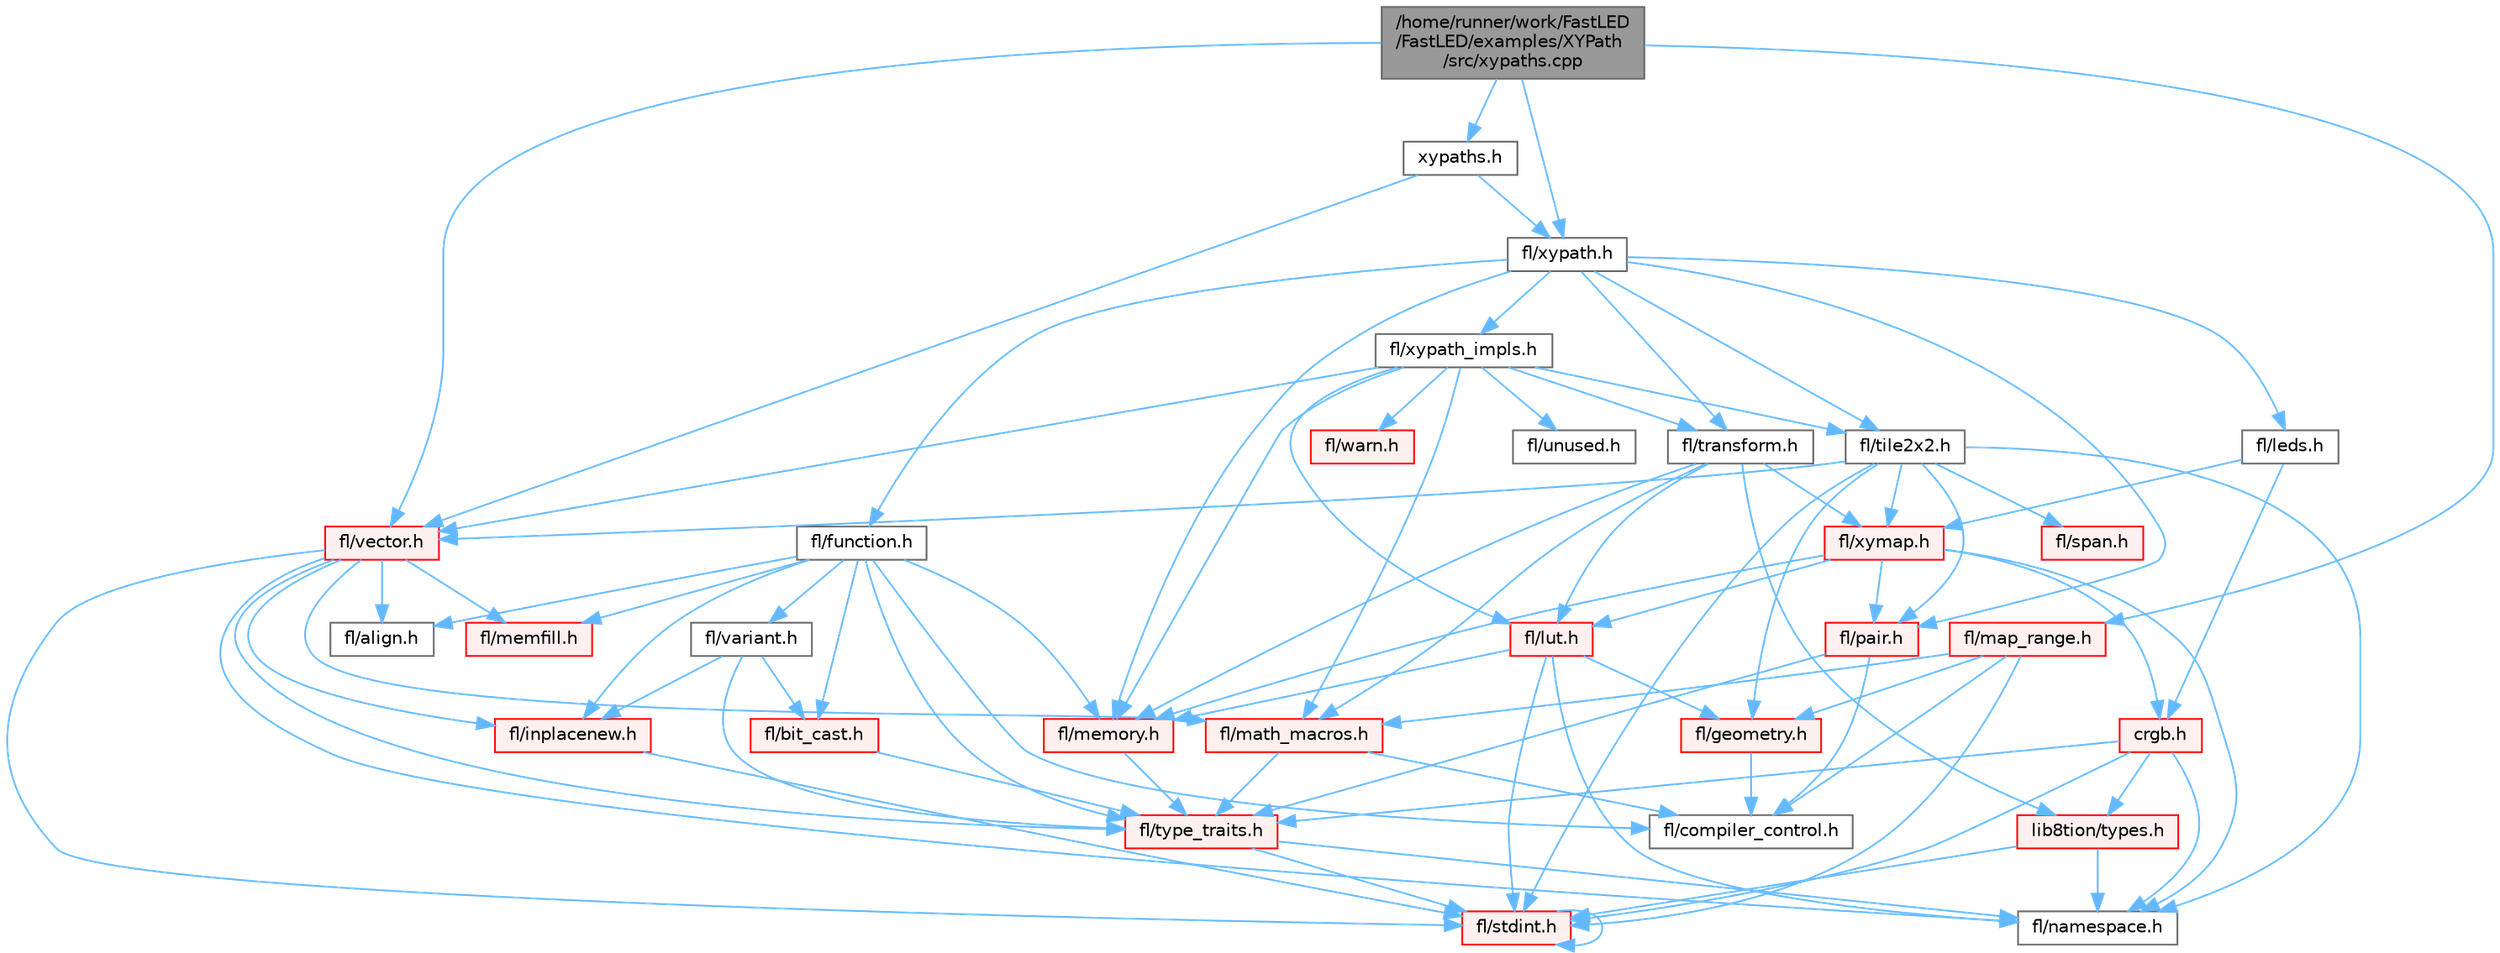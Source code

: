 digraph "/home/runner/work/FastLED/FastLED/examples/XYPath/src/xypaths.cpp"
{
 // INTERACTIVE_SVG=YES
 // LATEX_PDF_SIZE
  bgcolor="transparent";
  edge [fontname=Helvetica,fontsize=10,labelfontname=Helvetica,labelfontsize=10];
  node [fontname=Helvetica,fontsize=10,shape=box,height=0.2,width=0.4];
  Node1 [id="Node000001",label="/home/runner/work/FastLED\l/FastLED/examples/XYPath\l/src/xypaths.cpp",height=0.2,width=0.4,color="gray40", fillcolor="grey60", style="filled", fontcolor="black",tooltip=" "];
  Node1 -> Node2 [id="edge1_Node000001_Node000002",color="steelblue1",style="solid",tooltip=" "];
  Node2 [id="Node000002",label="fl/xypath.h",height=0.2,width=0.4,color="grey40", fillcolor="white", style="filled",URL="$d5/df2/xypath_8h.html",tooltip=" "];
  Node2 -> Node3 [id="edge2_Node000002_Node000003",color="steelblue1",style="solid",tooltip=" "];
  Node3 [id="Node000003",label="fl/function.h",height=0.2,width=0.4,color="grey40", fillcolor="white", style="filled",URL="$dd/d67/function_8h.html",tooltip=" "];
  Node3 -> Node4 [id="edge3_Node000003_Node000004",color="steelblue1",style="solid",tooltip=" "];
  Node4 [id="Node000004",label="fl/memory.h",height=0.2,width=0.4,color="red", fillcolor="#FFF0F0", style="filled",URL="$dc/d18/memory_8h.html",tooltip=" "];
  Node4 -> Node9 [id="edge4_Node000004_Node000009",color="steelblue1",style="solid",tooltip=" "];
  Node9 [id="Node000009",label="fl/type_traits.h",height=0.2,width=0.4,color="red", fillcolor="#FFF0F0", style="filled",URL="$df/d63/type__traits_8h.html",tooltip=" "];
  Node9 -> Node13 [id="edge5_Node000009_Node000013",color="steelblue1",style="solid",tooltip=" "];
  Node13 [id="Node000013",label="fl/stdint.h",height=0.2,width=0.4,color="red", fillcolor="#FFF0F0", style="filled",URL="$df/dd8/stdint_8h.html",tooltip=" "];
  Node13 -> Node13 [id="edge6_Node000013_Node000013",color="steelblue1",style="solid",tooltip=" "];
  Node9 -> Node6 [id="edge7_Node000009_Node000006",color="steelblue1",style="solid",tooltip=" "];
  Node6 [id="Node000006",label="fl/namespace.h",height=0.2,width=0.4,color="grey40", fillcolor="white", style="filled",URL="$df/d2a/namespace_8h.html",tooltip="Implements the FastLED namespace macros."];
  Node3 -> Node9 [id="edge8_Node000003_Node000009",color="steelblue1",style="solid",tooltip=" "];
  Node3 -> Node23 [id="edge9_Node000003_Node000023",color="steelblue1",style="solid",tooltip=" "];
  Node23 [id="Node000023",label="fl/compiler_control.h",height=0.2,width=0.4,color="grey40", fillcolor="white", style="filled",URL="$d4/d54/compiler__control_8h.html",tooltip=" "];
  Node3 -> Node26 [id="edge10_Node000003_Node000026",color="steelblue1",style="solid",tooltip=" "];
  Node26 [id="Node000026",label="fl/variant.h",height=0.2,width=0.4,color="grey40", fillcolor="white", style="filled",URL="$d6/d10/variant_8h.html",tooltip=" "];
  Node26 -> Node27 [id="edge11_Node000026_Node000027",color="steelblue1",style="solid",tooltip=" "];
  Node27 [id="Node000027",label="fl/inplacenew.h",height=0.2,width=0.4,color="red", fillcolor="#FFF0F0", style="filled",URL="$db/d36/inplacenew_8h.html",tooltip=" "];
  Node27 -> Node13 [id="edge12_Node000027_Node000013",color="steelblue1",style="solid",tooltip=" "];
  Node26 -> Node9 [id="edge13_Node000026_Node000009",color="steelblue1",style="solid",tooltip=" "];
  Node26 -> Node28 [id="edge14_Node000026_Node000028",color="steelblue1",style="solid",tooltip=" "];
  Node28 [id="Node000028",label="fl/bit_cast.h",height=0.2,width=0.4,color="red", fillcolor="#FFF0F0", style="filled",URL="$df/d72/bit__cast_8h.html",tooltip=" "];
  Node28 -> Node9 [id="edge15_Node000028_Node000009",color="steelblue1",style="solid",tooltip=" "];
  Node3 -> Node35 [id="edge16_Node000003_Node000035",color="steelblue1",style="solid",tooltip=" "];
  Node35 [id="Node000035",label="fl/memfill.h",height=0.2,width=0.4,color="red", fillcolor="#FFF0F0", style="filled",URL="$d0/dda/memfill_8h.html",tooltip=" "];
  Node3 -> Node27 [id="edge17_Node000003_Node000027",color="steelblue1",style="solid",tooltip=" "];
  Node3 -> Node28 [id="edge18_Node000003_Node000028",color="steelblue1",style="solid",tooltip=" "];
  Node3 -> Node41 [id="edge19_Node000003_Node000041",color="steelblue1",style="solid",tooltip=" "];
  Node41 [id="Node000041",label="fl/align.h",height=0.2,width=0.4,color="grey40", fillcolor="white", style="filled",URL="$d1/ddf/align_8h.html",tooltip=" "];
  Node2 -> Node53 [id="edge20_Node000002_Node000053",color="steelblue1",style="solid",tooltip=" "];
  Node53 [id="Node000053",label="fl/leds.h",height=0.2,width=0.4,color="grey40", fillcolor="white", style="filled",URL="$da/d78/leds_8h.html",tooltip=" "];
  Node53 -> Node54 [id="edge21_Node000053_Node000054",color="steelblue1",style="solid",tooltip=" "];
  Node54 [id="Node000054",label="crgb.h",height=0.2,width=0.4,color="red", fillcolor="#FFF0F0", style="filled",URL="$db/dd1/crgb_8h.html",tooltip="Defines the red, green, and blue (RGB) pixel struct."];
  Node54 -> Node13 [id="edge22_Node000054_Node000013",color="steelblue1",style="solid",tooltip=" "];
  Node54 -> Node6 [id="edge23_Node000054_Node000006",color="steelblue1",style="solid",tooltip=" "];
  Node54 -> Node58 [id="edge24_Node000054_Node000058",color="steelblue1",style="solid",tooltip=" "];
  Node58 [id="Node000058",label="lib8tion/types.h",height=0.2,width=0.4,color="red", fillcolor="#FFF0F0", style="filled",URL="$d9/ddf/lib8tion_2types_8h.html",tooltip="Defines fractional types used for lib8tion functions."];
  Node58 -> Node13 [id="edge25_Node000058_Node000013",color="steelblue1",style="solid",tooltip=" "];
  Node58 -> Node6 [id="edge26_Node000058_Node000006",color="steelblue1",style="solid",tooltip=" "];
  Node54 -> Node9 [id="edge27_Node000054_Node000009",color="steelblue1",style="solid",tooltip=" "];
  Node53 -> Node62 [id="edge28_Node000053_Node000062",color="steelblue1",style="solid",tooltip=" "];
  Node62 [id="Node000062",label="fl/xymap.h",height=0.2,width=0.4,color="red", fillcolor="#FFF0F0", style="filled",URL="$da/d61/xymap_8h.html",tooltip=" "];
  Node62 -> Node6 [id="edge29_Node000062_Node000006",color="steelblue1",style="solid",tooltip=" "];
  Node62 -> Node63 [id="edge30_Node000062_Node000063",color="steelblue1",style="solid",tooltip=" "];
  Node63 [id="Node000063",label="fl/pair.h",height=0.2,width=0.4,color="red", fillcolor="#FFF0F0", style="filled",URL="$d3/d41/pair_8h.html",tooltip=" "];
  Node63 -> Node23 [id="edge31_Node000063_Node000023",color="steelblue1",style="solid",tooltip=" "];
  Node63 -> Node9 [id="edge32_Node000063_Node000009",color="steelblue1",style="solid",tooltip=" "];
  Node62 -> Node54 [id="edge33_Node000062_Node000054",color="steelblue1",style="solid",tooltip=" "];
  Node62 -> Node64 [id="edge34_Node000062_Node000064",color="steelblue1",style="solid",tooltip=" "];
  Node64 [id="Node000064",label="fl/lut.h",height=0.2,width=0.4,color="red", fillcolor="#FFF0F0", style="filled",URL="$db/d54/lut_8h.html",tooltip=" "];
  Node64 -> Node4 [id="edge35_Node000064_Node000004",color="steelblue1",style="solid",tooltip=" "];
  Node64 -> Node13 [id="edge36_Node000064_Node000013",color="steelblue1",style="solid",tooltip=" "];
  Node64 -> Node16 [id="edge37_Node000064_Node000016",color="steelblue1",style="solid",tooltip=" "];
  Node16 [id="Node000016",label="fl/geometry.h",height=0.2,width=0.4,color="red", fillcolor="#FFF0F0", style="filled",URL="$d4/d67/geometry_8h.html",tooltip=" "];
  Node16 -> Node23 [id="edge38_Node000016_Node000023",color="steelblue1",style="solid",tooltip=" "];
  Node64 -> Node6 [id="edge39_Node000064_Node000006",color="steelblue1",style="solid",tooltip=" "];
  Node62 -> Node4 [id="edge40_Node000062_Node000004",color="steelblue1",style="solid",tooltip=" "];
  Node2 -> Node63 [id="edge41_Node000002_Node000063",color="steelblue1",style="solid",tooltip=" "];
  Node2 -> Node4 [id="edge42_Node000002_Node000004",color="steelblue1",style="solid",tooltip=" "];
  Node2 -> Node66 [id="edge43_Node000002_Node000066",color="steelblue1",style="solid",tooltip=" "];
  Node66 [id="Node000066",label="fl/tile2x2.h",height=0.2,width=0.4,color="grey40", fillcolor="white", style="filled",URL="$d2/db4/tile2x2_8h.html",tooltip=" "];
  Node66 -> Node13 [id="edge44_Node000066_Node000013",color="steelblue1",style="solid",tooltip=" "];
  Node66 -> Node16 [id="edge45_Node000066_Node000016",color="steelblue1",style="solid",tooltip=" "];
  Node66 -> Node6 [id="edge46_Node000066_Node000006",color="steelblue1",style="solid",tooltip=" "];
  Node66 -> Node63 [id="edge47_Node000066_Node000063",color="steelblue1",style="solid",tooltip=" "];
  Node66 -> Node42 [id="edge48_Node000066_Node000042",color="steelblue1",style="solid",tooltip=" "];
  Node42 [id="Node000042",label="fl/span.h",height=0.2,width=0.4,color="red", fillcolor="#FFF0F0", style="filled",URL="$d4/d7a/span_8h.html",tooltip=" "];
  Node66 -> Node62 [id="edge49_Node000066_Node000062",color="steelblue1",style="solid",tooltip=" "];
  Node66 -> Node29 [id="edge50_Node000066_Node000029",color="steelblue1",style="solid",tooltip=" "];
  Node29 [id="Node000029",label="fl/vector.h",height=0.2,width=0.4,color="red", fillcolor="#FFF0F0", style="filled",URL="$d6/d68/vector_8h.html",tooltip=" "];
  Node29 -> Node13 [id="edge51_Node000029_Node000013",color="steelblue1",style="solid",tooltip=" "];
  Node29 -> Node22 [id="edge52_Node000029_Node000022",color="steelblue1",style="solid",tooltip=" "];
  Node22 [id="Node000022",label="fl/math_macros.h",height=0.2,width=0.4,color="red", fillcolor="#FFF0F0", style="filled",URL="$d8/db8/math__macros_8h.html",tooltip=" "];
  Node22 -> Node23 [id="edge53_Node000022_Node000023",color="steelblue1",style="solid",tooltip=" "];
  Node22 -> Node9 [id="edge54_Node000022_Node000009",color="steelblue1",style="solid",tooltip=" "];
  Node29 -> Node35 [id="edge55_Node000029_Node000035",color="steelblue1",style="solid",tooltip=" "];
  Node29 -> Node6 [id="edge56_Node000029_Node000006",color="steelblue1",style="solid",tooltip=" "];
  Node29 -> Node9 [id="edge57_Node000029_Node000009",color="steelblue1",style="solid",tooltip=" "];
  Node29 -> Node27 [id="edge58_Node000029_Node000027",color="steelblue1",style="solid",tooltip=" "];
  Node29 -> Node41 [id="edge59_Node000029_Node000041",color="steelblue1",style="solid",tooltip=" "];
  Node2 -> Node67 [id="edge60_Node000002_Node000067",color="steelblue1",style="solid",tooltip=" "];
  Node67 [id="Node000067",label="fl/transform.h",height=0.2,width=0.4,color="grey40", fillcolor="white", style="filled",URL="$d2/d80/transform_8h.html",tooltip=" "];
  Node67 -> Node64 [id="edge61_Node000067_Node000064",color="steelblue1",style="solid",tooltip=" "];
  Node67 -> Node22 [id="edge62_Node000067_Node000022",color="steelblue1",style="solid",tooltip=" "];
  Node67 -> Node4 [id="edge63_Node000067_Node000004",color="steelblue1",style="solid",tooltip=" "];
  Node67 -> Node62 [id="edge64_Node000067_Node000062",color="steelblue1",style="solid",tooltip=" "];
  Node67 -> Node58 [id="edge65_Node000067_Node000058",color="steelblue1",style="solid",tooltip=" "];
  Node2 -> Node68 [id="edge66_Node000002_Node000068",color="steelblue1",style="solid",tooltip=" "];
  Node68 [id="Node000068",label="fl/xypath_impls.h",height=0.2,width=0.4,color="grey40", fillcolor="white", style="filled",URL="$d8/d5f/xypath__impls_8h.html",tooltip=" "];
  Node68 -> Node64 [id="edge67_Node000068_Node000064",color="steelblue1",style="solid",tooltip=" "];
  Node68 -> Node22 [id="edge68_Node000068_Node000022",color="steelblue1",style="solid",tooltip=" "];
  Node68 -> Node4 [id="edge69_Node000068_Node000004",color="steelblue1",style="solid",tooltip=" "];
  Node68 -> Node66 [id="edge70_Node000068_Node000066",color="steelblue1",style="solid",tooltip=" "];
  Node68 -> Node67 [id="edge71_Node000068_Node000067",color="steelblue1",style="solid",tooltip=" "];
  Node68 -> Node38 [id="edge72_Node000068_Node000038",color="steelblue1",style="solid",tooltip=" "];
  Node38 [id="Node000038",label="fl/unused.h",height=0.2,width=0.4,color="grey40", fillcolor="white", style="filled",URL="$d8/d4b/unused_8h.html",tooltip=" "];
  Node68 -> Node29 [id="edge73_Node000068_Node000029",color="steelblue1",style="solid",tooltip=" "];
  Node68 -> Node69 [id="edge74_Node000068_Node000069",color="steelblue1",style="solid",tooltip=" "];
  Node69 [id="Node000069",label="fl/warn.h",height=0.2,width=0.4,color="red", fillcolor="#FFF0F0", style="filled",URL="$de/d77/warn_8h.html",tooltip=" "];
  Node1 -> Node29 [id="edge75_Node000001_Node000029",color="steelblue1",style="solid",tooltip=" "];
  Node1 -> Node21 [id="edge76_Node000001_Node000021",color="steelblue1",style="solid",tooltip=" "];
  Node21 [id="Node000021",label="fl/map_range.h",height=0.2,width=0.4,color="red", fillcolor="#FFF0F0", style="filled",URL="$d1/d47/map__range_8h.html",tooltip=" "];
  Node21 -> Node13 [id="edge77_Node000021_Node000013",color="steelblue1",style="solid",tooltip=" "];
  Node21 -> Node22 [id="edge78_Node000021_Node000022",color="steelblue1",style="solid",tooltip=" "];
  Node21 -> Node23 [id="edge79_Node000021_Node000023",color="steelblue1",style="solid",tooltip=" "];
  Node21 -> Node16 [id="edge80_Node000021_Node000016",color="steelblue1",style="solid",tooltip=" "];
  Node1 -> Node73 [id="edge81_Node000001_Node000073",color="steelblue1",style="solid",tooltip=" "];
  Node73 [id="Node000073",label="xypaths.h",height=0.2,width=0.4,color="grey40", fillcolor="white", style="filled",URL="$d7/d5e/_x_y_path_2src_2xypaths_8h.html",tooltip=" "];
  Node73 -> Node2 [id="edge82_Node000073_Node000002",color="steelblue1",style="solid",tooltip=" "];
  Node73 -> Node29 [id="edge83_Node000073_Node000029",color="steelblue1",style="solid",tooltip=" "];
}
